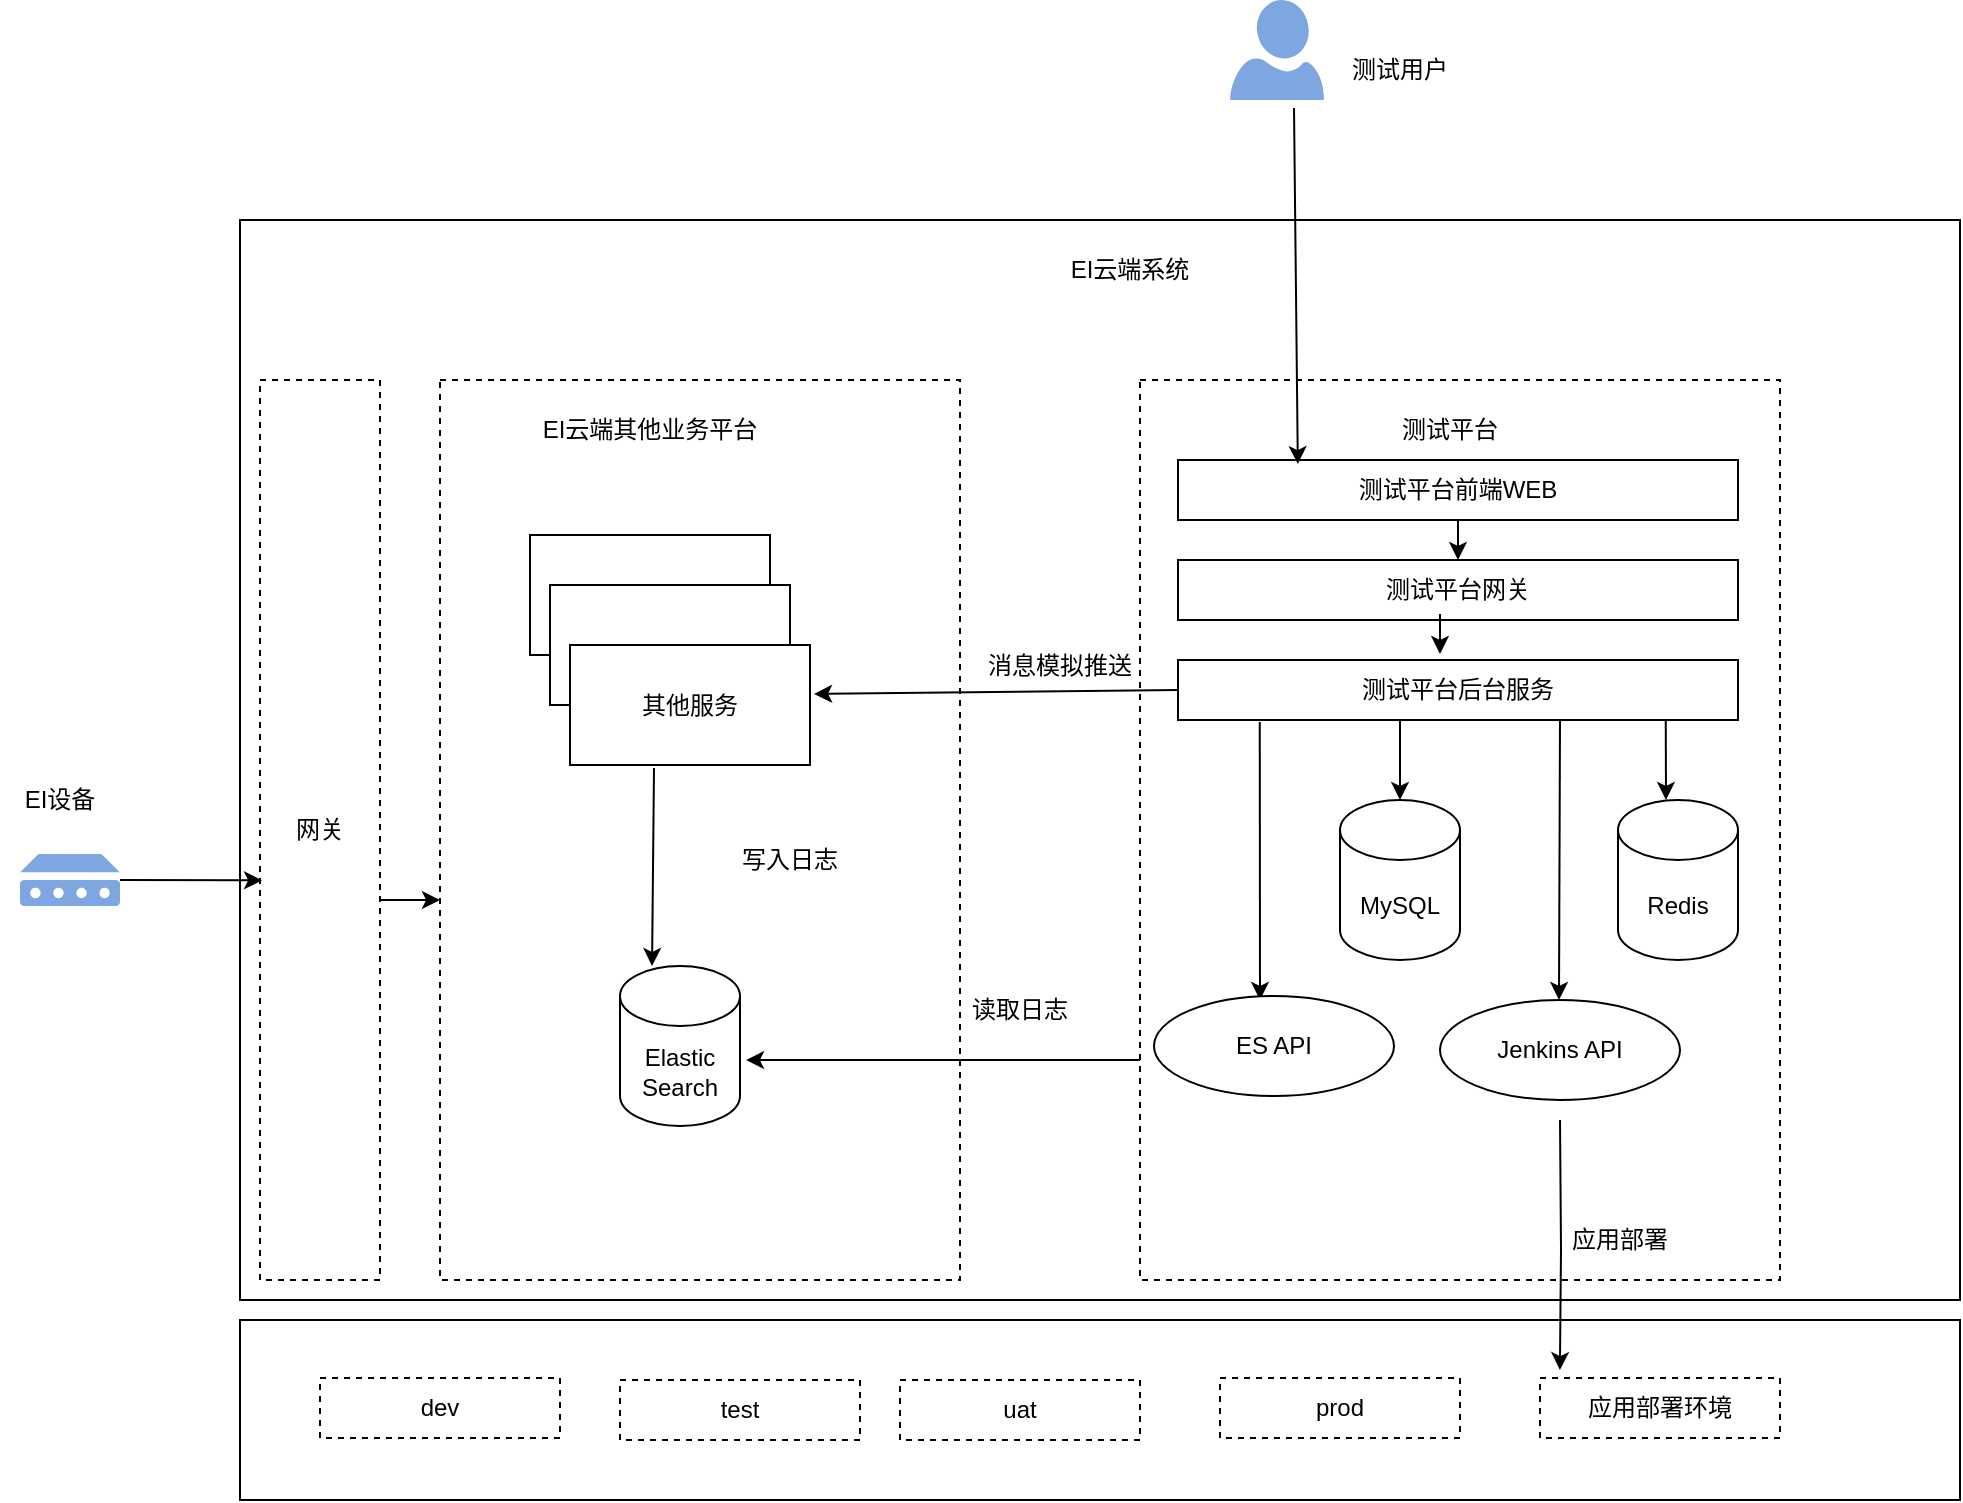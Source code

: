 <mxfile version="21.0.8" type="github">
  <diagram name="第 1 页" id="jmBodiYtfY0lOfKNEeYn">
    <mxGraphModel dx="2261" dy="1877" grid="1" gridSize="10" guides="1" tooltips="1" connect="1" arrows="1" fold="1" page="1" pageScale="1" pageWidth="827" pageHeight="1169" math="0" shadow="0">
      <root>
        <mxCell id="0" />
        <mxCell id="1" parent="0" />
        <mxCell id="Mc5ecyZFv2LdiAkJAyB8-1" value="" style="rounded=0;whiteSpace=wrap;html=1;" vertex="1" parent="1">
          <mxGeometry y="60" width="860" height="540" as="geometry" />
        </mxCell>
        <mxCell id="Mc5ecyZFv2LdiAkJAyB8-2" value="" style="rounded=0;whiteSpace=wrap;html=1;" vertex="1" parent="1">
          <mxGeometry y="610" width="860" height="90" as="geometry" />
        </mxCell>
        <mxCell id="Mc5ecyZFv2LdiAkJAyB8-3" value="" style="rounded=0;whiteSpace=wrap;html=1;dashed=1;" vertex="1" parent="1">
          <mxGeometry x="450" y="140" width="320" height="450" as="geometry" />
        </mxCell>
        <mxCell id="Mc5ecyZFv2LdiAkJAyB8-4" style="edgeStyle=orthogonalEdgeStyle;rounded=0;orthogonalLoop=1;jettySize=auto;html=1;entryX=0.083;entryY=-0.133;entryDx=0;entryDy=0;exitX=0.5;exitY=1;exitDx=0;exitDy=0;entryPerimeter=0;" edge="1" parent="1" target="Mc5ecyZFv2LdiAkJAyB8-28">
          <mxGeometry relative="1" as="geometry">
            <mxPoint x="660" y="510" as="sourcePoint" />
            <mxPoint x="660" y="660" as="targetPoint" />
          </mxGeometry>
        </mxCell>
        <mxCell id="Mc5ecyZFv2LdiAkJAyB8-5" value="" style="rounded=0;whiteSpace=wrap;html=1;dashed=1;" vertex="1" parent="1">
          <mxGeometry x="100" y="140" width="260" height="450" as="geometry" />
        </mxCell>
        <mxCell id="Mc5ecyZFv2LdiAkJAyB8-6" value="Elastic Search" style="shape=cylinder3;whiteSpace=wrap;html=1;boundedLbl=1;backgroundOutline=1;size=15;" vertex="1" parent="1">
          <mxGeometry x="190" y="433" width="60" height="80" as="geometry" />
        </mxCell>
        <mxCell id="Mc5ecyZFv2LdiAkJAyB8-9" value="测试平台后台服务" style="rounded=0;whiteSpace=wrap;html=1;" vertex="1" parent="1">
          <mxGeometry x="469" y="280" width="280" height="30" as="geometry" />
        </mxCell>
        <mxCell id="Mc5ecyZFv2LdiAkJAyB8-10" value="测试平台前端WEB" style="rounded=0;whiteSpace=wrap;html=1;" vertex="1" parent="1">
          <mxGeometry x="469" y="180" width="280" height="30" as="geometry" />
        </mxCell>
        <mxCell id="Mc5ecyZFv2LdiAkJAyB8-11" value="测试平台" style="text;html=1;strokeColor=none;fillColor=none;align=center;verticalAlign=middle;whiteSpace=wrap;rounded=0;" vertex="1" parent="1">
          <mxGeometry x="575" y="150" width="60" height="30" as="geometry" />
        </mxCell>
        <mxCell id="Mc5ecyZFv2LdiAkJAyB8-12" value="EI云端系统" style="text;html=1;strokeColor=none;fillColor=none;align=center;verticalAlign=middle;whiteSpace=wrap;rounded=0;" vertex="1" parent="1">
          <mxGeometry x="380" y="70" width="130" height="30" as="geometry" />
        </mxCell>
        <mxCell id="Mc5ecyZFv2LdiAkJAyB8-13" value="" style="rounded=0;whiteSpace=wrap;html=1;" vertex="1" parent="1">
          <mxGeometry x="145" y="217.5" width="120" height="60" as="geometry" />
        </mxCell>
        <mxCell id="Mc5ecyZFv2LdiAkJAyB8-14" value="" style="rounded=0;whiteSpace=wrap;html=1;" vertex="1" parent="1">
          <mxGeometry x="155" y="242.5" width="120" height="60" as="geometry" />
        </mxCell>
        <mxCell id="Mc5ecyZFv2LdiAkJAyB8-16" value="EI云端其他业务平台" style="text;html=1;strokeColor=none;fillColor=none;align=center;verticalAlign=middle;whiteSpace=wrap;rounded=0;" vertex="1" parent="1">
          <mxGeometry x="140" y="150" width="130" height="30" as="geometry" />
        </mxCell>
        <mxCell id="Mc5ecyZFv2LdiAkJAyB8-17" value="读取日志" style="text;html=1;strokeColor=none;fillColor=none;align=center;verticalAlign=middle;whiteSpace=wrap;rounded=0;" vertex="1" parent="1">
          <mxGeometry x="360" y="440" width="60" height="30" as="geometry" />
        </mxCell>
        <mxCell id="Mc5ecyZFv2LdiAkJAyB8-18" value="测试平台网关" style="rounded=0;whiteSpace=wrap;html=1;" vertex="1" parent="1">
          <mxGeometry x="469" y="230" width="280" height="30" as="geometry" />
        </mxCell>
        <mxCell id="Mc5ecyZFv2LdiAkJAyB8-19" value="" style="endArrow=classic;html=1;rounded=0;entryX=0.5;entryY=0;entryDx=0;entryDy=0;exitX=0.146;exitY=1.033;exitDx=0;exitDy=0;exitPerimeter=0;" edge="1" parent="1" source="Mc5ecyZFv2LdiAkJAyB8-9">
          <mxGeometry width="50" height="50" relative="1" as="geometry">
            <mxPoint x="470" y="370" as="sourcePoint" />
            <mxPoint x="510" y="450" as="targetPoint" />
          </mxGeometry>
        </mxCell>
        <mxCell id="Mc5ecyZFv2LdiAkJAyB8-20" value="" style="endArrow=classic;html=1;rounded=0;entryX=0.5;entryY=0;entryDx=0;entryDy=0;" edge="1" parent="1">
          <mxGeometry width="50" height="50" relative="1" as="geometry">
            <mxPoint x="660" y="310" as="sourcePoint" />
            <mxPoint x="659.5" y="450" as="targetPoint" />
          </mxGeometry>
        </mxCell>
        <mxCell id="Mc5ecyZFv2LdiAkJAyB8-21" value="" style="endArrow=classic;html=1;rounded=0;exitX=0;exitY=0.5;exitDx=0;exitDy=0;entryX=1.05;entryY=0.588;entryDx=0;entryDy=0;entryPerimeter=0;" edge="1" parent="1" target="Mc5ecyZFv2LdiAkJAyB8-6">
          <mxGeometry width="50" height="50" relative="1" as="geometry">
            <mxPoint x="450" y="480" as="sourcePoint" />
            <mxPoint x="270" y="480" as="targetPoint" />
          </mxGeometry>
        </mxCell>
        <mxCell id="Mc5ecyZFv2LdiAkJAyB8-22" value="" style="endArrow=classic;html=1;rounded=0;exitX=0;exitY=0.5;exitDx=0;exitDy=0;entryX=1.017;entryY=0.408;entryDx=0;entryDy=0;entryPerimeter=0;" edge="1" parent="1" source="Mc5ecyZFv2LdiAkJAyB8-9" target="Mc5ecyZFv2LdiAkJAyB8-47">
          <mxGeometry width="50" height="50" relative="1" as="geometry">
            <mxPoint x="460" y="290" as="sourcePoint" />
            <mxPoint x="350" y="295" as="targetPoint" />
          </mxGeometry>
        </mxCell>
        <mxCell id="Mc5ecyZFv2LdiAkJAyB8-23" value="dev" style="rounded=0;whiteSpace=wrap;html=1;dashed=1;" vertex="1" parent="1">
          <mxGeometry x="40" y="639" width="120" height="30" as="geometry" />
        </mxCell>
        <mxCell id="Mc5ecyZFv2LdiAkJAyB8-24" value="test" style="rounded=0;whiteSpace=wrap;html=1;dashed=1;" vertex="1" parent="1">
          <mxGeometry x="190" y="640" width="120" height="30" as="geometry" />
        </mxCell>
        <mxCell id="Mc5ecyZFv2LdiAkJAyB8-25" value="uat" style="rounded=0;whiteSpace=wrap;html=1;dashed=1;" vertex="1" parent="1">
          <mxGeometry x="330" y="640" width="120" height="30" as="geometry" />
        </mxCell>
        <mxCell id="Mc5ecyZFv2LdiAkJAyB8-26" value="prod" style="rounded=0;whiteSpace=wrap;html=1;dashed=1;" vertex="1" parent="1">
          <mxGeometry x="490" y="639" width="120" height="30" as="geometry" />
        </mxCell>
        <mxCell id="Mc5ecyZFv2LdiAkJAyB8-27" style="edgeStyle=orthogonalEdgeStyle;rounded=0;orthogonalLoop=1;jettySize=auto;html=1;exitX=0.5;exitY=1;exitDx=0;exitDy=0;" edge="1" parent="1" source="Mc5ecyZFv2LdiAkJAyB8-24" target="Mc5ecyZFv2LdiAkJAyB8-24">
          <mxGeometry relative="1" as="geometry" />
        </mxCell>
        <mxCell id="Mc5ecyZFv2LdiAkJAyB8-28" value="应用部署环境" style="rounded=0;whiteSpace=wrap;html=1;dashed=1;" vertex="1" parent="1">
          <mxGeometry x="650" y="639" width="120" height="30" as="geometry" />
        </mxCell>
        <mxCell id="Mc5ecyZFv2LdiAkJAyB8-29" value="" style="endArrow=classic;html=1;rounded=0;exitX=0.5;exitY=1;exitDx=0;exitDy=0;" edge="1" parent="1" source="Mc5ecyZFv2LdiAkJAyB8-10" target="Mc5ecyZFv2LdiAkJAyB8-18">
          <mxGeometry width="50" height="50" relative="1" as="geometry">
            <mxPoint x="590" y="220" as="sourcePoint" />
            <mxPoint x="640" y="170" as="targetPoint" />
          </mxGeometry>
        </mxCell>
        <mxCell id="Mc5ecyZFv2LdiAkJAyB8-30" value="" style="endArrow=classic;html=1;rounded=0;exitX=0.5;exitY=1;exitDx=0;exitDy=0;" edge="1" parent="1">
          <mxGeometry width="50" height="50" relative="1" as="geometry">
            <mxPoint x="600" y="257" as="sourcePoint" />
            <mxPoint x="600" y="277" as="targetPoint" />
          </mxGeometry>
        </mxCell>
        <mxCell id="Mc5ecyZFv2LdiAkJAyB8-31" value="应用部署" style="text;html=1;strokeColor=none;fillColor=none;align=center;verticalAlign=middle;whiteSpace=wrap;rounded=0;" vertex="1" parent="1">
          <mxGeometry x="660" y="555" width="60" height="30" as="geometry" />
        </mxCell>
        <mxCell id="Mc5ecyZFv2LdiAkJAyB8-32" value="&lt;br&gt;消息模拟推送" style="text;html=1;strokeColor=none;fillColor=none;align=center;verticalAlign=middle;whiteSpace=wrap;rounded=0;" vertex="1" parent="1">
          <mxGeometry x="370" y="260" width="80" height="30" as="geometry" />
        </mxCell>
        <mxCell id="Mc5ecyZFv2LdiAkJAyB8-33" value="ES API" style="ellipse;whiteSpace=wrap;html=1;fillColor=#FFFFFF;" vertex="1" parent="1">
          <mxGeometry x="457" y="448" width="120" height="50" as="geometry" />
        </mxCell>
        <mxCell id="Mc5ecyZFv2LdiAkJAyB8-34" value="Jenkins API" style="ellipse;whiteSpace=wrap;html=1;fillColor=#FFFFFF;" vertex="1" parent="1">
          <mxGeometry x="600" y="450" width="120" height="50" as="geometry" />
        </mxCell>
        <mxCell id="Mc5ecyZFv2LdiAkJAyB8-35" value="Redis" style="shape=cylinder3;whiteSpace=wrap;html=1;boundedLbl=1;backgroundOutline=1;size=15;" vertex="1" parent="1">
          <mxGeometry x="689" y="350" width="60" height="80" as="geometry" />
        </mxCell>
        <mxCell id="Mc5ecyZFv2LdiAkJAyB8-36" value="MySQL" style="shape=cylinder3;whiteSpace=wrap;html=1;boundedLbl=1;backgroundOutline=1;size=15;" vertex="1" parent="1">
          <mxGeometry x="550" y="350" width="60" height="80" as="geometry" />
        </mxCell>
        <mxCell id="Mc5ecyZFv2LdiAkJAyB8-37" value="" style="endArrow=classic;html=1;rounded=0;entryX=0.5;entryY=0;entryDx=0;entryDy=0;entryPerimeter=0;" edge="1" parent="1" target="Mc5ecyZFv2LdiAkJAyB8-36">
          <mxGeometry width="50" height="50" relative="1" as="geometry">
            <mxPoint x="580" y="310" as="sourcePoint" />
            <mxPoint x="580" y="340" as="targetPoint" />
          </mxGeometry>
        </mxCell>
        <mxCell id="Mc5ecyZFv2LdiAkJAyB8-38" value="" style="endArrow=classic;html=1;rounded=0;exitX=0.871;exitY=1;exitDx=0;exitDy=0;exitPerimeter=0;" edge="1" parent="1" source="Mc5ecyZFv2LdiAkJAyB8-9">
          <mxGeometry width="50" height="50" relative="1" as="geometry">
            <mxPoint x="587.04" y="320.99" as="sourcePoint" />
            <mxPoint x="713" y="350" as="targetPoint" />
          </mxGeometry>
        </mxCell>
        <mxCell id="Mc5ecyZFv2LdiAkJAyB8-39" value="" style="sketch=0;aspect=fixed;pointerEvents=1;shadow=0;dashed=0;html=1;strokeColor=none;labelPosition=center;verticalLabelPosition=bottom;verticalAlign=top;align=center;fillColor=#7EA6E0;shape=mxgraph.azure.user" vertex="1" parent="1">
          <mxGeometry x="495" y="-50" width="47" height="50" as="geometry" />
        </mxCell>
        <mxCell id="Mc5ecyZFv2LdiAkJAyB8-40" value="" style="endArrow=classic;html=1;rounded=0;entryX=0.214;entryY=0.067;entryDx=0;entryDy=0;entryPerimeter=0;exitX=0.681;exitY=1.08;exitDx=0;exitDy=0;exitPerimeter=0;" edge="1" parent="1" target="Mc5ecyZFv2LdiAkJAyB8-10" source="Mc5ecyZFv2LdiAkJAyB8-39">
          <mxGeometry width="50" height="50" relative="1" as="geometry">
            <mxPoint x="520" y="10" as="sourcePoint" />
            <mxPoint x="640" y="-60" as="targetPoint" />
          </mxGeometry>
        </mxCell>
        <mxCell id="Mc5ecyZFv2LdiAkJAyB8-41" value="" style="sketch=0;aspect=fixed;pointerEvents=1;shadow=0;dashed=0;html=1;strokeColor=none;labelPosition=center;verticalLabelPosition=bottom;verticalAlign=top;align=center;fillColor=#7EA6E0;shape=mxgraph.mscae.enterprise.device" vertex="1" parent="1">
          <mxGeometry x="-110" y="377" width="50" height="26" as="geometry" />
        </mxCell>
        <mxCell id="Mc5ecyZFv2LdiAkJAyB8-42" value="网关" style="rounded=0;whiteSpace=wrap;html=1;dashed=1;fillColor=#FFFFFF;" vertex="1" parent="1">
          <mxGeometry x="10" y="140" width="60" height="450" as="geometry" />
        </mxCell>
        <mxCell id="Mc5ecyZFv2LdiAkJAyB8-43" value="EI设备" style="text;html=1;strokeColor=none;fillColor=none;align=center;verticalAlign=middle;whiteSpace=wrap;rounded=0;" vertex="1" parent="1">
          <mxGeometry x="-120" y="335" width="60" height="30" as="geometry" />
        </mxCell>
        <mxCell id="Mc5ecyZFv2LdiAkJAyB8-46" value="测试用户" style="text;html=1;strokeColor=none;fillColor=none;align=center;verticalAlign=middle;whiteSpace=wrap;rounded=0;" vertex="1" parent="1">
          <mxGeometry x="550" y="-30" width="60" height="30" as="geometry" />
        </mxCell>
        <mxCell id="Mc5ecyZFv2LdiAkJAyB8-47" value="其他服务" style="rounded=0;whiteSpace=wrap;html=1;" vertex="1" parent="1">
          <mxGeometry x="165" y="272.5" width="120" height="60" as="geometry" />
        </mxCell>
        <mxCell id="Mc5ecyZFv2LdiAkJAyB8-49" value="写入日志" style="text;html=1;strokeColor=none;fillColor=none;align=center;verticalAlign=middle;whiteSpace=wrap;rounded=0;" vertex="1" parent="1">
          <mxGeometry x="220" y="365" width="110" height="30" as="geometry" />
        </mxCell>
        <mxCell id="Mc5ecyZFv2LdiAkJAyB8-57" value="" style="endArrow=classic;html=1;rounded=0;entryX=0.017;entryY=0.556;entryDx=0;entryDy=0;entryPerimeter=0;" edge="1" parent="1" target="Mc5ecyZFv2LdiAkJAyB8-42">
          <mxGeometry width="50" height="50" relative="1" as="geometry">
            <mxPoint x="-60" y="390" as="sourcePoint" />
            <mxPoint x="-10" y="340" as="targetPoint" />
          </mxGeometry>
        </mxCell>
        <mxCell id="Mc5ecyZFv2LdiAkJAyB8-58" value="" style="endArrow=classic;html=1;rounded=0;" edge="1" parent="1">
          <mxGeometry width="50" height="50" relative="1" as="geometry">
            <mxPoint x="70" y="400" as="sourcePoint" />
            <mxPoint x="100" y="400" as="targetPoint" />
          </mxGeometry>
        </mxCell>
        <mxCell id="Mc5ecyZFv2LdiAkJAyB8-59" value="" style="endArrow=classic;html=1;rounded=0;exitX=0.35;exitY=1.025;exitDx=0;exitDy=0;entryX=0.267;entryY=0;entryDx=0;entryDy=0;entryPerimeter=0;exitPerimeter=0;" edge="1" parent="1" source="Mc5ecyZFv2LdiAkJAyB8-47" target="Mc5ecyZFv2LdiAkJAyB8-6">
          <mxGeometry width="50" height="50" relative="1" as="geometry">
            <mxPoint x="250" y="410" as="sourcePoint" />
            <mxPoint x="300" y="360" as="targetPoint" />
          </mxGeometry>
        </mxCell>
      </root>
    </mxGraphModel>
  </diagram>
</mxfile>
